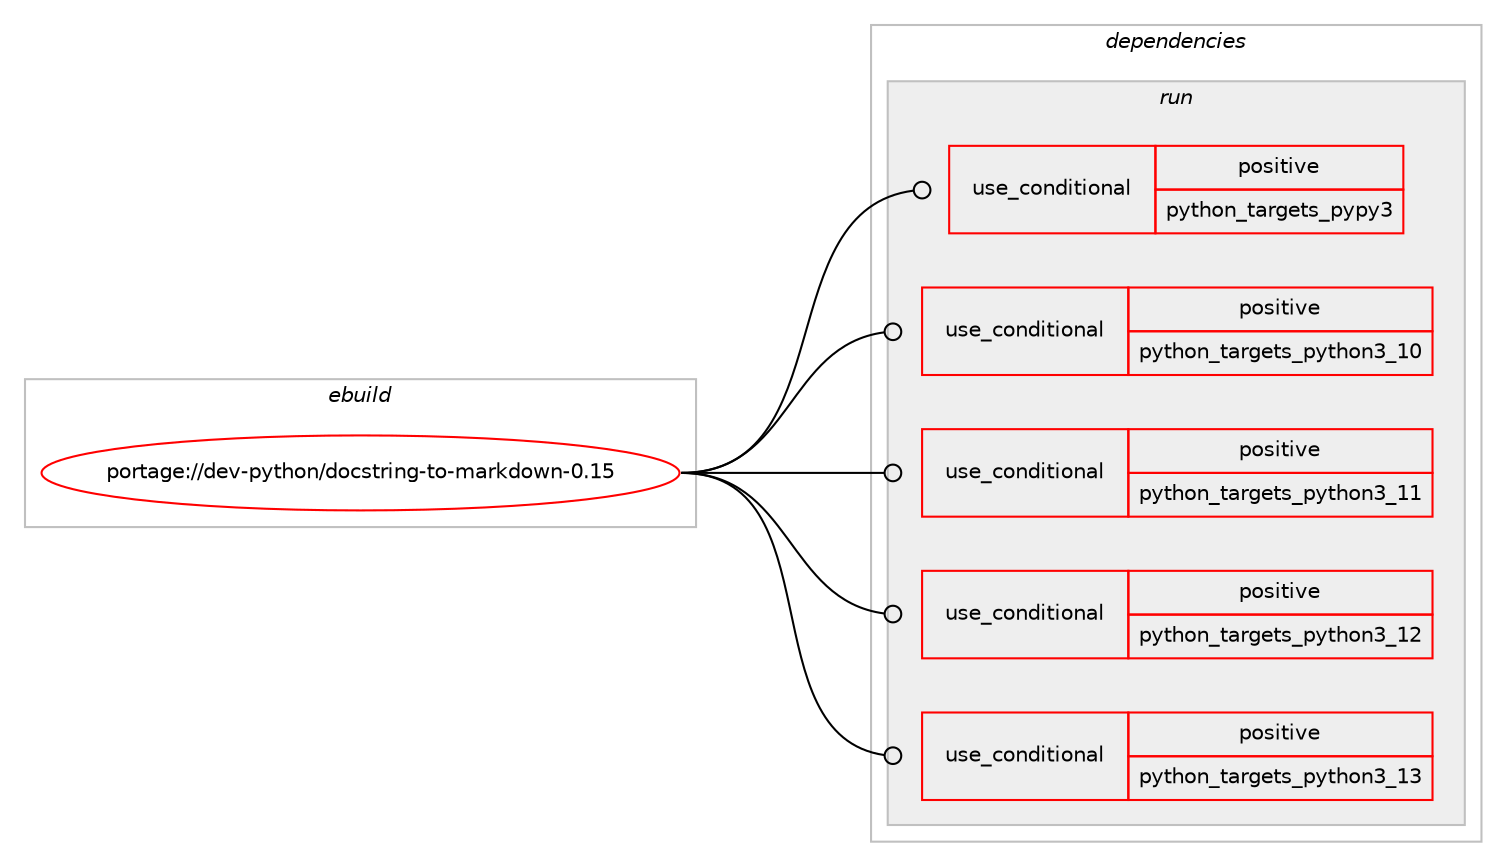 digraph prolog {

# *************
# Graph options
# *************

newrank=true;
concentrate=true;
compound=true;
graph [rankdir=LR,fontname=Helvetica,fontsize=10,ranksep=1.5];#, ranksep=2.5, nodesep=0.2];
edge  [arrowhead=vee];
node  [fontname=Helvetica,fontsize=10];

# **********
# The ebuild
# **********

subgraph cluster_leftcol {
color=gray;
rank=same;
label=<<i>ebuild</i>>;
id [label="portage://dev-python/docstring-to-markdown-0.15", color=red, width=4, href="../dev-python/docstring-to-markdown-0.15.svg"];
}

# ****************
# The dependencies
# ****************

subgraph cluster_midcol {
color=gray;
label=<<i>dependencies</i>>;
subgraph cluster_compile {
fillcolor="#eeeeee";
style=filled;
label=<<i>compile</i>>;
}
subgraph cluster_compileandrun {
fillcolor="#eeeeee";
style=filled;
label=<<i>compile and run</i>>;
}
subgraph cluster_run {
fillcolor="#eeeeee";
style=filled;
label=<<i>run</i>>;
subgraph cond31502 {
dependency73035 [label=<<TABLE BORDER="0" CELLBORDER="1" CELLSPACING="0" CELLPADDING="4"><TR><TD ROWSPAN="3" CELLPADDING="10">use_conditional</TD></TR><TR><TD>positive</TD></TR><TR><TD>python_targets_pypy3</TD></TR></TABLE>>, shape=none, color=red];
# *** BEGIN UNKNOWN DEPENDENCY TYPE (TODO) ***
# dependency73035 -> package_dependency(portage://dev-python/docstring-to-markdown-0.15,run,no,dev-python,pypy3,none,[,,],any_same_slot,[])
# *** END UNKNOWN DEPENDENCY TYPE (TODO) ***

}
id:e -> dependency73035:w [weight=20,style="solid",arrowhead="odot"];
subgraph cond31503 {
dependency73036 [label=<<TABLE BORDER="0" CELLBORDER="1" CELLSPACING="0" CELLPADDING="4"><TR><TD ROWSPAN="3" CELLPADDING="10">use_conditional</TD></TR><TR><TD>positive</TD></TR><TR><TD>python_targets_python3_10</TD></TR></TABLE>>, shape=none, color=red];
# *** BEGIN UNKNOWN DEPENDENCY TYPE (TODO) ***
# dependency73036 -> package_dependency(portage://dev-python/docstring-to-markdown-0.15,run,no,dev-lang,python,none,[,,],[slot(3.10)],[])
# *** END UNKNOWN DEPENDENCY TYPE (TODO) ***

}
id:e -> dependency73036:w [weight=20,style="solid",arrowhead="odot"];
subgraph cond31504 {
dependency73037 [label=<<TABLE BORDER="0" CELLBORDER="1" CELLSPACING="0" CELLPADDING="4"><TR><TD ROWSPAN="3" CELLPADDING="10">use_conditional</TD></TR><TR><TD>positive</TD></TR><TR><TD>python_targets_python3_11</TD></TR></TABLE>>, shape=none, color=red];
# *** BEGIN UNKNOWN DEPENDENCY TYPE (TODO) ***
# dependency73037 -> package_dependency(portage://dev-python/docstring-to-markdown-0.15,run,no,dev-lang,python,none,[,,],[slot(3.11)],[])
# *** END UNKNOWN DEPENDENCY TYPE (TODO) ***

}
id:e -> dependency73037:w [weight=20,style="solid",arrowhead="odot"];
subgraph cond31505 {
dependency73038 [label=<<TABLE BORDER="0" CELLBORDER="1" CELLSPACING="0" CELLPADDING="4"><TR><TD ROWSPAN="3" CELLPADDING="10">use_conditional</TD></TR><TR><TD>positive</TD></TR><TR><TD>python_targets_python3_12</TD></TR></TABLE>>, shape=none, color=red];
# *** BEGIN UNKNOWN DEPENDENCY TYPE (TODO) ***
# dependency73038 -> package_dependency(portage://dev-python/docstring-to-markdown-0.15,run,no,dev-lang,python,none,[,,],[slot(3.12)],[])
# *** END UNKNOWN DEPENDENCY TYPE (TODO) ***

}
id:e -> dependency73038:w [weight=20,style="solid",arrowhead="odot"];
subgraph cond31506 {
dependency73039 [label=<<TABLE BORDER="0" CELLBORDER="1" CELLSPACING="0" CELLPADDING="4"><TR><TD ROWSPAN="3" CELLPADDING="10">use_conditional</TD></TR><TR><TD>positive</TD></TR><TR><TD>python_targets_python3_13</TD></TR></TABLE>>, shape=none, color=red];
# *** BEGIN UNKNOWN DEPENDENCY TYPE (TODO) ***
# dependency73039 -> package_dependency(portage://dev-python/docstring-to-markdown-0.15,run,no,dev-lang,python,none,[,,],[slot(3.13)],[])
# *** END UNKNOWN DEPENDENCY TYPE (TODO) ***

}
id:e -> dependency73039:w [weight=20,style="solid",arrowhead="odot"];
}
}

# **************
# The candidates
# **************

subgraph cluster_choices {
rank=same;
color=gray;
label=<<i>candidates</i>>;

}

}
